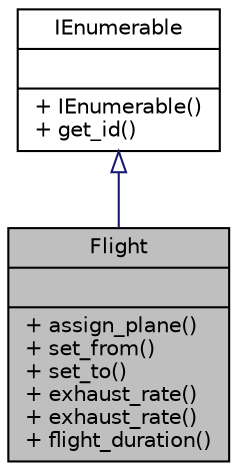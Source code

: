 digraph "Flight"
{
 // LATEX_PDF_SIZE
  bgcolor="transparent";
  edge [fontname="Helvetica",fontsize="10",labelfontname="Helvetica",labelfontsize="10"];
  node [fontname="Helvetica",fontsize="10",shape=record];
  Node1 [label="{Flight\n||+ assign_plane()\l+ set_from()\l+ set_to()\l+ exhaust_rate()\l+ exhaust_rate()\l+ flight_duration()\l}",height=0.2,width=0.4,color="black", fillcolor="grey75", style="filled", fontcolor="black",tooltip="Represents a flight, including its schedule, route, and assigned plane."];
  Node2 -> Node1 [dir="back",color="midnightblue",fontsize="10",style="solid",arrowtail="onormal",fontname="Helvetica"];
  Node2 [label="{IEnumerable\n||+ IEnumerable()\l+ get_id()\l}",height=0.2,width=0.4,color="black",URL="$classIEnumerable.html",tooltip="A base class that provides unique IDs for objects."];
}
